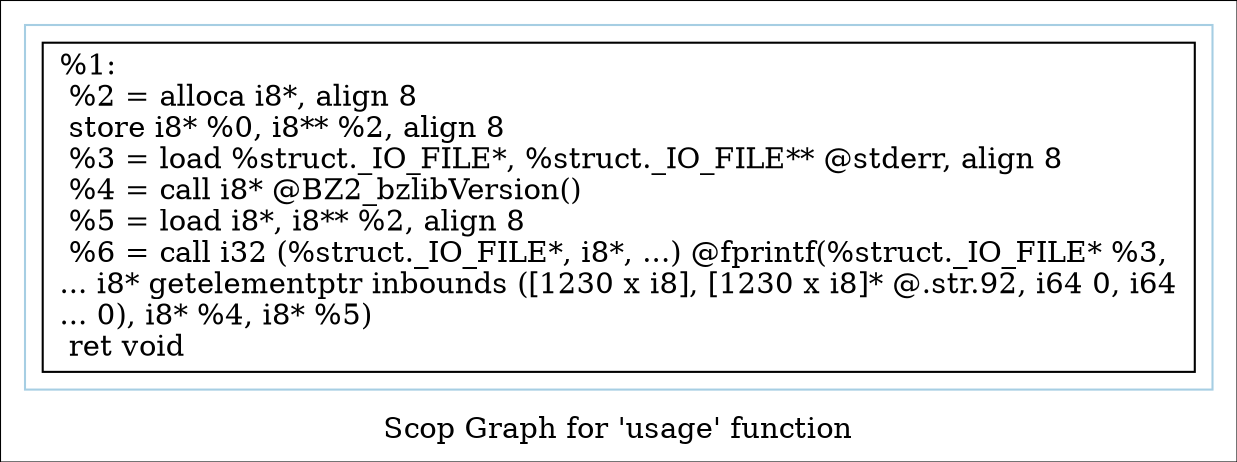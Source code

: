 digraph "Scop Graph for 'usage' function" {
	label="Scop Graph for 'usage' function";

	Node0x27db4a0 [shape=record,label="{%1:\l  %2 = alloca i8*, align 8\l  store i8* %0, i8** %2, align 8\l  %3 = load %struct._IO_FILE*, %struct._IO_FILE** @stderr, align 8\l  %4 = call i8* @BZ2_bzlibVersion()\l  %5 = load i8*, i8** %2, align 8\l  %6 = call i32 (%struct._IO_FILE*, i8*, ...) @fprintf(%struct._IO_FILE* %3,\l... i8* getelementptr inbounds ([1230 x i8], [1230 x i8]* @.str.92, i64 0, i64\l... 0), i8* %4, i8* %5)\l  ret void\l}"];
	colorscheme = "paired12"
        subgraph cluster_0x28f0900 {
          label = "";
          style = solid;
          color = 1
          Node0x27db4a0;
        }
}
